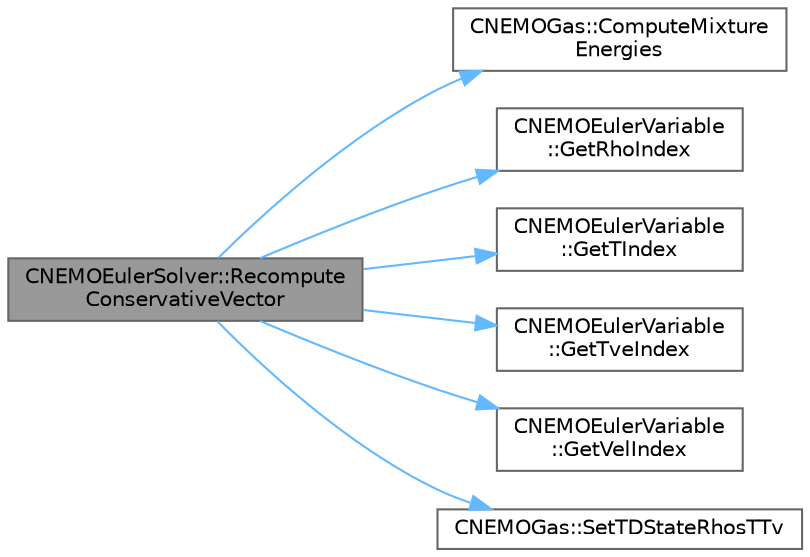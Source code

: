 digraph "CNEMOEulerSolver::RecomputeConservativeVector"
{
 // LATEX_PDF_SIZE
  bgcolor="transparent";
  edge [fontname=Helvetica,fontsize=10,labelfontname=Helvetica,labelfontsize=10];
  node [fontname=Helvetica,fontsize=10,shape=box,height=0.2,width=0.4];
  rankdir="LR";
  Node1 [id="Node000001",label="CNEMOEulerSolver::Recompute\lConservativeVector",height=0.2,width=0.4,color="gray40", fillcolor="grey60", style="filled", fontcolor="black",tooltip="Set all the conserved variables from the primitive vector.."];
  Node1 -> Node2 [id="edge1_Node000001_Node000002",color="steelblue1",style="solid",tooltip=" "];
  Node2 [id="Node000002",label="CNEMOGas::ComputeMixture\lEnergies",height=0.2,width=0.4,color="grey40", fillcolor="white", style="filled",URL="$classCNEMOGas.html#a26be6dab79bc2a67c8a701b0227002d8",tooltip="Compute mixture energies (total internal energy and vibrational energy)."];
  Node1 -> Node3 [id="edge2_Node000001_Node000003",color="steelblue1",style="solid",tooltip=" "];
  Node3 [id="Node000003",label="CNEMOEulerVariable\l::GetRhoIndex",height=0.2,width=0.4,color="grey40", fillcolor="white", style="filled",URL="$classCNEMOEulerVariable.html#a9abc604e06f90161a2658d99582d8a3b",tooltip="Retrieves the value of the total density in the primitive variable vector."];
  Node1 -> Node4 [id="edge3_Node000001_Node000004",color="steelblue1",style="solid",tooltip=" "];
  Node4 [id="Node000004",label="CNEMOEulerVariable\l::GetTIndex",height=0.2,width=0.4,color="grey40", fillcolor="white", style="filled",URL="$classCNEMOEulerVariable.html#af45e7025f7ed138b4c1e39d6a2521891",tooltip="Retrieves the value of the in temperature the primitive variable vector."];
  Node1 -> Node5 [id="edge4_Node000001_Node000005",color="steelblue1",style="solid",tooltip=" "];
  Node5 [id="Node000005",label="CNEMOEulerVariable\l::GetTveIndex",height=0.2,width=0.4,color="grey40", fillcolor="white", style="filled",URL="$classCNEMOEulerVariable.html#a7738e64c7df199868382c1af97ed9c89",tooltip="Retrieves the value of the vibe-elec temperature in the primitive variable vector."];
  Node1 -> Node6 [id="edge5_Node000001_Node000006",color="steelblue1",style="solid",tooltip=" "];
  Node6 [id="Node000006",label="CNEMOEulerVariable\l::GetVelIndex",height=0.2,width=0.4,color="grey40", fillcolor="white", style="filled",URL="$classCNEMOEulerVariable.html#a448a2fc8bfc5479e51267c59acb1acf4",tooltip="Retrieves the value of the velocity in the primitive variable vector."];
  Node1 -> Node7 [id="edge6_Node000001_Node000007",color="steelblue1",style="solid",tooltip=" "];
  Node7 [id="Node000007",label="CNEMOGas::SetTDStateRhosTTv",height=0.2,width=0.4,color="grey40", fillcolor="white", style="filled",URL="$classCNEMOGas.html#a1504562f343368d93897601cb43aea70",tooltip="Set mixture thermodynamic state."];
}
